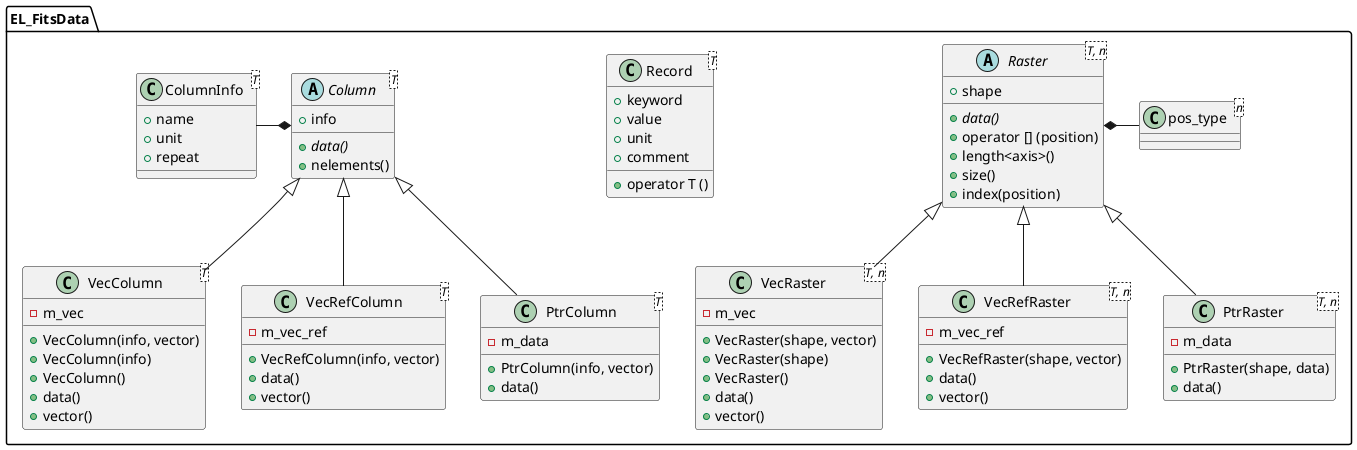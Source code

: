 @startuml

package EL_FitsData {

Raster <|-- VecRaster
Raster <|-- VecRefRaster
Raster <|-- PtrRaster
Raster *- pos_type

Record -[hidden] Record

Column <|-- VecColumn
Column <|-- VecRefColumn
Column <|-- PtrColumn
ColumnInfo -* Column

class pos_type<n> {
}

abstract class Raster<T, n> {
+ shape
+ {abstract} data()
+ operator [] (position)
+ length<axis>()
+ size()
+ index(position)
}

class VecRaster<T, n> {
- m_vec
+ VecRaster(shape, vector)
+ VecRaster(shape)
+ VecRaster()
+ data()
+ vector()
}

class VecRefRaster<T, n> {
- m_vec_ref
+ VecRefRaster(shape, vector)
+ data()
+ vector()
}

class PtrRaster<T, n> {
- m_data
+ PtrRaster(shape, data)
+ data()
}

class Record<T> {
+ keyword
+ value
+ unit
+ comment
+ operator T ()
}

class ColumnInfo<T> {
+ name
+ unit
+ repeat
}

abstract class Column<T> {
+ info
+ {abstract} data()
+ nelements()
}

class VecColumn<T> {
- m_vec
+ VecColumn(info, vector)
+ VecColumn(info)
+ VecColumn()
+ data()
+ vector()
}

class VecRefColumn<T> {
- m_vec_ref
+ VecRefColumn(info, vector)
+ data()
+ vector()
}

class PtrColumn<T> {
- m_data
+ PtrColumn(info, vector)
+ data()
}

}

@enduml

